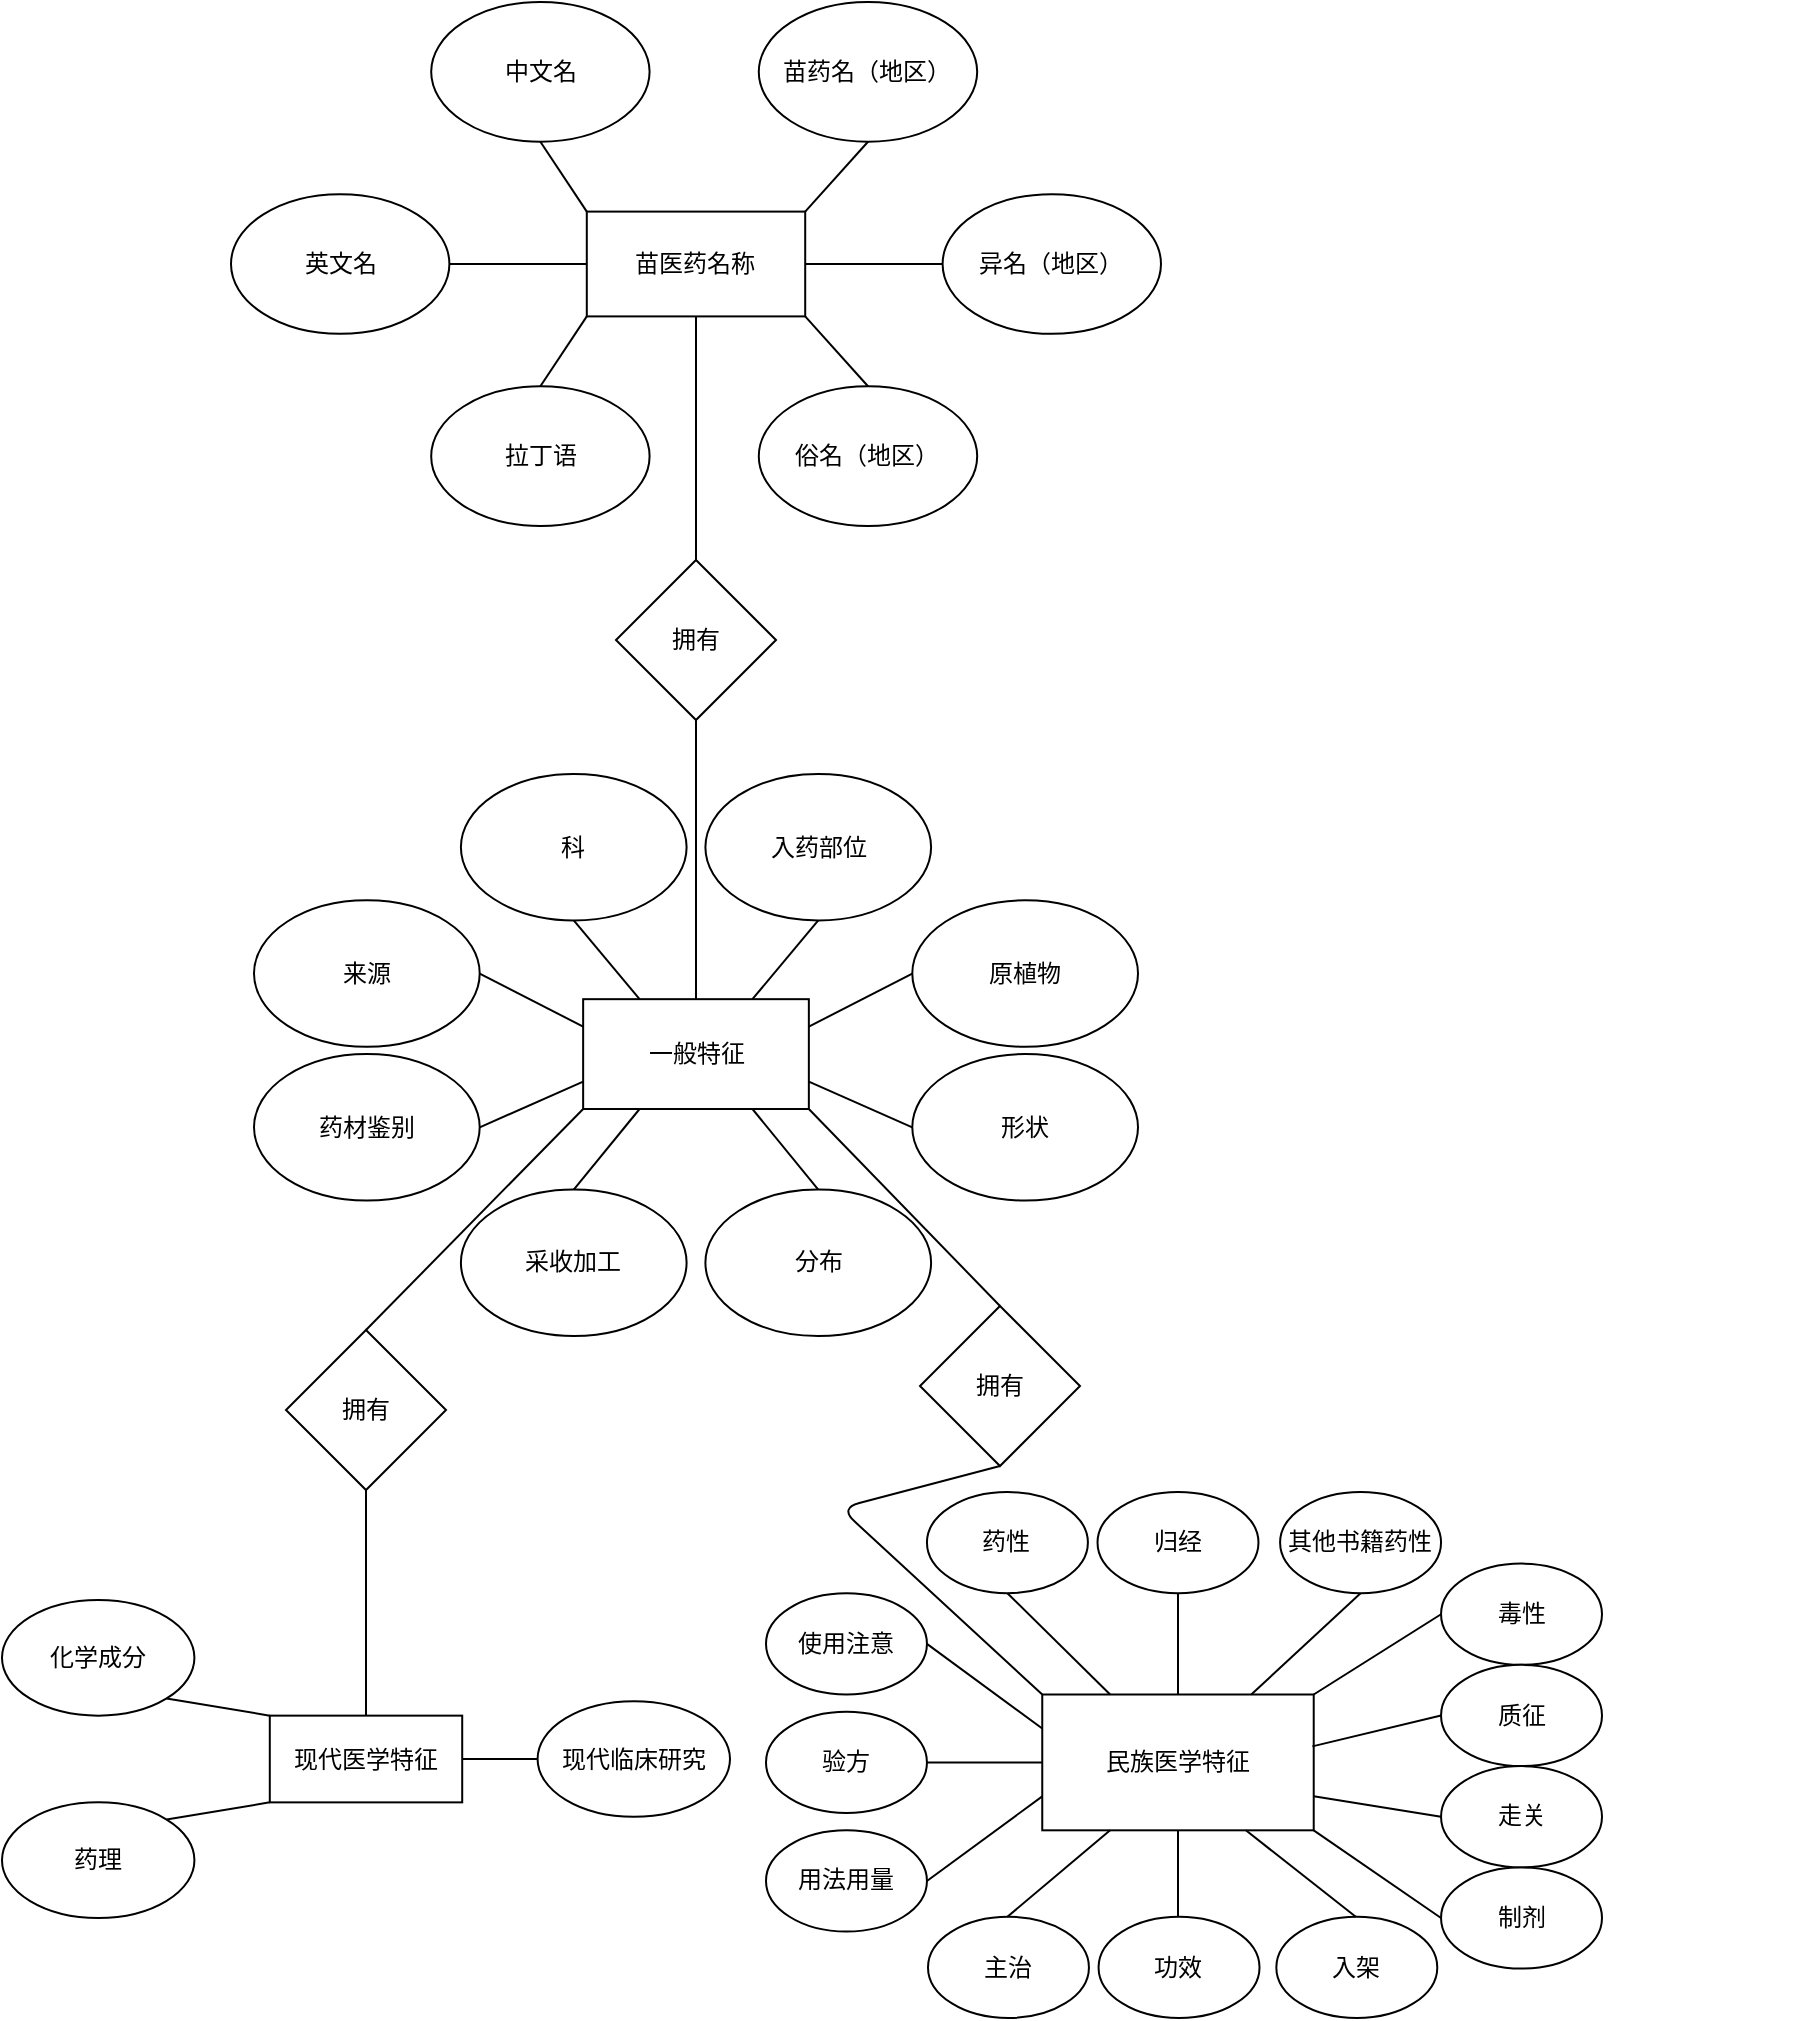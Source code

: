 <mxfile>
    <diagram id="s_7KsXJpaDy7o52G9ur8" name="第 1 页">
        <mxGraphModel dx="1208" dy="945" grid="1" gridSize="10" guides="1" tooltips="1" connect="1" arrows="1" fold="1" page="1" pageScale="1" pageWidth="827" pageHeight="1169" math="0" shadow="0">
            <root>
                <mxCell id="0"/>
                <mxCell id="1" parent="0"/>
                <mxCell id="3" value="拥有" style="rhombus;whiteSpace=wrap;html=1;" vertex="1" parent="1">
                    <mxGeometry x="330" y="309" width="80" height="80" as="geometry"/>
                </mxCell>
                <mxCell id="4" value="" style="group" vertex="1" connectable="0" parent="1">
                    <mxGeometry x="149" y="416" width="442" height="358" as="geometry"/>
                </mxCell>
                <mxCell id="5" value="一般特征" style="rounded=0;whiteSpace=wrap;html=1;" vertex="1" parent="4">
                    <mxGeometry x="164.574" y="112.583" width="112.851" height="54.919" as="geometry"/>
                </mxCell>
                <mxCell id="6" value="原植物" style="ellipse;whiteSpace=wrap;html=1;" vertex="1" parent="4">
                    <mxGeometry x="329.149" y="63.156" width="112.851" height="73.225" as="geometry"/>
                </mxCell>
                <mxCell id="7" value="入药部位" style="ellipse;whiteSpace=wrap;html=1;" vertex="1" parent="4">
                    <mxGeometry x="225.702" width="112.851" height="73.225" as="geometry"/>
                </mxCell>
                <mxCell id="8" value="科" style="ellipse;whiteSpace=wrap;html=1;" vertex="1" parent="4">
                    <mxGeometry x="103.447" width="112.851" height="73.225" as="geometry"/>
                </mxCell>
                <mxCell id="9" value="来源" style="ellipse;whiteSpace=wrap;html=1;" vertex="1" parent="4">
                    <mxGeometry y="63.156" width="112.851" height="73.225" as="geometry"/>
                </mxCell>
                <mxCell id="10" value="药材鉴别" style="ellipse;whiteSpace=wrap;html=1;" vertex="1" parent="4">
                    <mxGeometry y="140.042" width="112.851" height="73.225" as="geometry"/>
                </mxCell>
                <mxCell id="11" value="形状" style="ellipse;whiteSpace=wrap;html=1;" vertex="1" parent="4">
                    <mxGeometry x="329.149" y="140.042" width="112.851" height="73.225" as="geometry"/>
                </mxCell>
                <mxCell id="12" value="分布" style="ellipse;whiteSpace=wrap;html=1;" vertex="1" parent="4">
                    <mxGeometry x="225.702" y="207.775" width="112.851" height="73.225" as="geometry"/>
                </mxCell>
                <mxCell id="13" value="采收加工" style="ellipse;whiteSpace=wrap;html=1;" vertex="1" parent="4">
                    <mxGeometry x="103.447" y="207.775" width="112.851" height="73.225" as="geometry"/>
                </mxCell>
                <mxCell id="14" value="" style="endArrow=none;html=1;entryX=0.5;entryY=1;entryDx=0;entryDy=0;exitX=0.25;exitY=0;exitDx=0;exitDy=0;" edge="1" parent="4" source="5" target="8">
                    <mxGeometry width="50" height="50" relative="1" as="geometry">
                        <mxPoint x="137.302" y="129.974" as="sourcePoint"/>
                        <mxPoint x="184.323" y="84.208" as="targetPoint"/>
                    </mxGeometry>
                </mxCell>
                <mxCell id="15" value="" style="endArrow=none;html=1;entryX=1;entryY=0.5;entryDx=0;entryDy=0;exitX=0;exitY=0.25;exitDx=0;exitDy=0;" edge="1" parent="4" source="5" target="9">
                    <mxGeometry width="50" height="50" relative="1" as="geometry">
                        <mxPoint x="113.791" y="188.554" as="sourcePoint"/>
                        <mxPoint x="160.813" y="142.788" as="targetPoint"/>
                    </mxGeometry>
                </mxCell>
                <mxCell id="16" value="" style="endArrow=none;html=1;entryX=0;entryY=0.75;entryDx=0;entryDy=0;exitX=1;exitY=0.5;exitDx=0;exitDy=0;" edge="1" parent="4" source="10" target="5">
                    <mxGeometry width="50" height="50" relative="1" as="geometry">
                        <mxPoint x="121.315" y="208.691" as="sourcePoint"/>
                        <mxPoint x="168.336" y="162.925" as="targetPoint"/>
                    </mxGeometry>
                </mxCell>
                <mxCell id="17" value="" style="endArrow=none;html=1;entryX=0.25;entryY=1;entryDx=0;entryDy=0;exitX=0.5;exitY=0;exitDx=0;exitDy=0;" edge="1" parent="4" source="13" target="5">
                    <mxGeometry width="50" height="50" relative="1" as="geometry">
                        <mxPoint x="177.74" y="223.336" as="sourcePoint"/>
                        <mxPoint x="224.762" y="177.57" as="targetPoint"/>
                    </mxGeometry>
                </mxCell>
                <mxCell id="18" value="" style="endArrow=none;html=1;entryX=0.75;entryY=1;entryDx=0;entryDy=0;exitX=0.5;exitY=0;exitDx=0;exitDy=0;" edge="1" parent="4" source="12" target="5">
                    <mxGeometry width="50" height="50" relative="1" as="geometry">
                        <mxPoint x="204.072" y="237.98" as="sourcePoint"/>
                        <mxPoint x="251.094" y="192.215" as="targetPoint"/>
                    </mxGeometry>
                </mxCell>
                <mxCell id="19" value="" style="endArrow=none;html=1;entryX=1;entryY=0.75;entryDx=0;entryDy=0;exitX=0;exitY=0.5;exitDx=0;exitDy=0;" edge="1" parent="4" source="11" target="5">
                    <mxGeometry width="50" height="50" relative="1" as="geometry">
                        <mxPoint x="393.098" y="313.036" as="sourcePoint"/>
                        <mxPoint x="440.119" y="267.27" as="targetPoint"/>
                    </mxGeometry>
                </mxCell>
                <mxCell id="20" value="" style="endArrow=none;html=1;entryX=0;entryY=0.5;entryDx=0;entryDy=0;exitX=1;exitY=0.25;exitDx=0;exitDy=0;" edge="1" parent="4" source="5" target="6">
                    <mxGeometry width="50" height="50" relative="1" as="geometry">
                        <mxPoint x="381.813" y="311.205" as="sourcePoint"/>
                        <mxPoint x="428.834" y="265.44" as="targetPoint"/>
                    </mxGeometry>
                </mxCell>
                <mxCell id="21" value="" style="endArrow=none;html=1;entryX=0.5;entryY=1;entryDx=0;entryDy=0;exitX=0.75;exitY=0;exitDx=0;exitDy=0;" edge="1" parent="4" source="5" target="7">
                    <mxGeometry width="50" height="50" relative="1" as="geometry">
                        <mxPoint x="218.179" y="127.228" as="sourcePoint"/>
                        <mxPoint x="265.2" y="81.463" as="targetPoint"/>
                    </mxGeometry>
                </mxCell>
                <mxCell id="22" value="拥有" style="rhombus;whiteSpace=wrap;html=1;" vertex="1" parent="4">
                    <mxGeometry x="333" y="266" width="80" height="80" as="geometry"/>
                </mxCell>
                <mxCell id="23" value="" style="endArrow=none;html=1;exitX=1;exitY=1;exitDx=0;exitDy=0;entryX=0.5;entryY=0;entryDx=0;entryDy=0;" edge="1" parent="4" source="5" target="22">
                    <mxGeometry width="50" height="50" relative="1" as="geometry">
                        <mxPoint x="344" y="71" as="sourcePoint"/>
                        <mxPoint x="394" y="21" as="targetPoint"/>
                    </mxGeometry>
                </mxCell>
                <mxCell id="24" value="拥有" style="rhombus;whiteSpace=wrap;html=1;" vertex="1" parent="4">
                    <mxGeometry x="16" y="278" width="80" height="80" as="geometry"/>
                </mxCell>
                <mxCell id="25" value="" style="endArrow=none;html=1;entryX=0;entryY=1;entryDx=0;entryDy=0;exitX=0.5;exitY=0;exitDx=0;exitDy=0;" edge="1" parent="4" source="24" target="5">
                    <mxGeometry width="50" height="50" relative="1" as="geometry">
                        <mxPoint x="70" y="307" as="sourcePoint"/>
                        <mxPoint x="358" y="319" as="targetPoint"/>
                    </mxGeometry>
                </mxCell>
                <mxCell id="26" value="" style="endArrow=none;html=1;entryX=0.5;entryY=1;entryDx=0;entryDy=0;exitX=0.5;exitY=0;exitDx=0;exitDy=0;" edge="1" parent="1" source="5" target="3">
                    <mxGeometry width="50" height="50" relative="1" as="geometry">
                        <mxPoint x="363" y="398" as="sourcePoint"/>
                        <mxPoint x="413" y="348" as="targetPoint"/>
                    </mxGeometry>
                </mxCell>
                <mxCell id="27" value="" style="group" vertex="1" connectable="0" parent="1">
                    <mxGeometry x="23" y="829" width="364" height="159" as="geometry"/>
                </mxCell>
                <mxCell id="28" value="现代医学特征" style="rounded=0;whiteSpace=wrap;html=1;container=0;" vertex="1" parent="27">
                    <mxGeometry x="133.894" y="57.818" width="96.211" height="43.364" as="geometry"/>
                </mxCell>
                <mxCell id="29" value="化学成分" style="ellipse;whiteSpace=wrap;html=1;container=0;" vertex="1" parent="27">
                    <mxGeometry width="96.211" height="57.818" as="geometry"/>
                </mxCell>
                <mxCell id="30" value="药理" style="ellipse;whiteSpace=wrap;html=1;container=0;" vertex="1" parent="27">
                    <mxGeometry y="101.182" width="96.211" height="57.818" as="geometry"/>
                </mxCell>
                <mxCell id="31" value="现代临床研究" style="ellipse;whiteSpace=wrap;html=1;container=0;" vertex="1" parent="27">
                    <mxGeometry x="267.789" y="50.591" width="96.211" height="57.818" as="geometry"/>
                </mxCell>
                <mxCell id="32" value="" style="endArrow=none;html=1;entryX=1;entryY=1;entryDx=0;entryDy=0;exitX=0;exitY=0;exitDx=0;exitDy=0;" edge="1" parent="27" source="28" target="29">
                    <mxGeometry width="50" height="50" relative="1" as="geometry">
                        <mxPoint x="117.859" y="56.373" as="sourcePoint"/>
                        <mxPoint x="313.489" y="7.95" as="targetPoint"/>
                    </mxGeometry>
                </mxCell>
                <mxCell id="33" value="" style="endArrow=none;html=1;entryX=0;entryY=1;entryDx=0;entryDy=0;exitX=1;exitY=0;exitDx=0;exitDy=0;" edge="1" parent="27" source="30" target="28">
                    <mxGeometry width="50" height="50" relative="1" as="geometry">
                        <mxPoint x="159.551" y="174.177" as="sourcePoint"/>
                        <mxPoint x="199.639" y="138.041" as="targetPoint"/>
                    </mxGeometry>
                </mxCell>
                <mxCell id="34" value="" style="endArrow=none;html=1;entryX=0;entryY=0.5;entryDx=0;entryDy=0;exitX=1;exitY=0.5;exitDx=0;exitDy=0;" edge="1" parent="27" source="28" target="31">
                    <mxGeometry width="50" height="50" relative="1" as="geometry">
                        <mxPoint x="224.493" y="165.505" as="sourcePoint"/>
                        <mxPoint x="264.581" y="129.368" as="targetPoint"/>
                    </mxGeometry>
                </mxCell>
                <mxCell id="35" value="" style="endArrow=none;html=1;entryX=0.5;entryY=1;entryDx=0;entryDy=0;exitX=0.5;exitY=0;exitDx=0;exitDy=0;" edge="1" parent="1" source="28" target="24">
                    <mxGeometry width="50" height="50" relative="1" as="geometry">
                        <mxPoint x="379" y="826" as="sourcePoint"/>
                        <mxPoint x="429" y="776" as="targetPoint"/>
                    </mxGeometry>
                </mxCell>
                <mxCell id="36" value="" style="group" vertex="1" connectable="0" parent="1">
                    <mxGeometry x="137.5" y="30" width="465" height="262" as="geometry"/>
                </mxCell>
                <mxCell id="37" value="苗医药名称" style="rounded=0;whiteSpace=wrap;html=1;container=0;" vertex="1" parent="36">
                    <mxGeometry x="177.901" y="104.8" width="109.198" height="52.4" as="geometry"/>
                </mxCell>
                <mxCell id="38" value="中文名" style="ellipse;whiteSpace=wrap;html=1;container=0;" vertex="1" parent="36">
                    <mxGeometry x="100.098" width="109.198" height="69.867" as="geometry"/>
                </mxCell>
                <mxCell id="39" value="英文名" style="ellipse;whiteSpace=wrap;html=1;container=0;" vertex="1" parent="36">
                    <mxGeometry y="96.067" width="109.198" height="69.867" as="geometry"/>
                </mxCell>
                <mxCell id="40" value="拉丁语" style="ellipse;whiteSpace=wrap;html=1;container=0;" vertex="1" parent="36">
                    <mxGeometry x="100.098" y="192.133" width="109.198" height="69.867" as="geometry"/>
                </mxCell>
                <mxCell id="41" value="异名（地区）" style="ellipse;whiteSpace=wrap;html=1;container=0;" vertex="1" parent="36">
                    <mxGeometry x="355.802" y="96.067" width="109.198" height="69.867" as="geometry"/>
                </mxCell>
                <mxCell id="42" value="俗名（地区）" style="ellipse;whiteSpace=wrap;html=1;container=0;" vertex="1" parent="36">
                    <mxGeometry x="263.894" y="192.133" width="109.198" height="69.867" as="geometry"/>
                </mxCell>
                <mxCell id="43" value="苗药名（地区）" style="ellipse;whiteSpace=wrap;html=1;container=0;" vertex="1" parent="36">
                    <mxGeometry x="263.894" width="109.198" height="69.867" as="geometry"/>
                </mxCell>
                <mxCell id="44" value="" style="endArrow=none;html=1;entryX=0.5;entryY=1;entryDx=0;entryDy=0;exitX=0;exitY=0;exitDx=0;exitDy=0;" edge="1" parent="36" source="37" target="38">
                    <mxGeometry width="50" height="50" relative="1" as="geometry">
                        <mxPoint x="209.295" y="113.533" as="sourcePoint"/>
                        <mxPoint x="254.795" y="69.867" as="targetPoint"/>
                    </mxGeometry>
                </mxCell>
                <mxCell id="45" value="" style="endArrow=none;html=1;exitX=1;exitY=0;exitDx=0;exitDy=0;entryX=0.5;entryY=1;entryDx=0;entryDy=0;" edge="1" parent="36" source="37" target="43">
                    <mxGeometry width="50" height="50" relative="1" as="geometry">
                        <mxPoint x="318.493" y="113.533" as="sourcePoint"/>
                        <mxPoint x="363.992" y="69.867" as="targetPoint"/>
                    </mxGeometry>
                </mxCell>
                <mxCell id="46" value="" style="endArrow=none;html=1;exitX=1;exitY=0.5;exitDx=0;exitDy=0;entryX=0;entryY=0.5;entryDx=0;entryDy=0;" edge="1" parent="36" source="39" target="37">
                    <mxGeometry width="50" height="50" relative="1" as="geometry">
                        <mxPoint x="118.297" y="183.4" as="sourcePoint"/>
                        <mxPoint x="163.796" y="139.733" as="targetPoint"/>
                    </mxGeometry>
                </mxCell>
                <mxCell id="47" value="" style="endArrow=none;html=1;exitX=1;exitY=0.5;exitDx=0;exitDy=0;entryX=0;entryY=0.5;entryDx=0;entryDy=0;" edge="1" parent="36" source="37" target="41">
                    <mxGeometry width="50" height="50" relative="1" as="geometry">
                        <mxPoint x="318.493" y="165.933" as="sourcePoint"/>
                        <mxPoint x="363.992" y="122.267" as="targetPoint"/>
                    </mxGeometry>
                </mxCell>
                <mxCell id="48" value="" style="endArrow=none;html=1;entryX=0;entryY=1;entryDx=0;entryDy=0;exitX=0.5;exitY=0;exitDx=0;exitDy=0;" edge="1" parent="36" source="40" target="37">
                    <mxGeometry width="50" height="50" relative="1" as="geometry">
                        <mxPoint x="154.697" y="192.133" as="sourcePoint"/>
                        <mxPoint x="191.096" y="165.933" as="targetPoint"/>
                    </mxGeometry>
                </mxCell>
                <mxCell id="49" value="" style="endArrow=none;html=1;entryX=1;entryY=1;entryDx=0;entryDy=0;exitX=0.5;exitY=0;exitDx=0;exitDy=0;" edge="1" parent="36" source="42" target="37">
                    <mxGeometry width="50" height="50" relative="1" as="geometry">
                        <mxPoint x="363.992" y="218.333" as="sourcePoint"/>
                        <mxPoint x="409.491" y="174.667" as="targetPoint"/>
                    </mxGeometry>
                </mxCell>
                <mxCell id="50" value="" style="group" vertex="1" connectable="0" parent="1">
                    <mxGeometry x="501" y="750" width="418" height="263" as="geometry"/>
                </mxCell>
                <mxCell id="51" value="" style="group" vertex="1" connectable="0" parent="50">
                    <mxGeometry x="-15.003" y="237.376" width="254.644" height="50.624" as="geometry"/>
                </mxCell>
                <mxCell id="52" value="入架" style="ellipse;whiteSpace=wrap;html=1;" vertex="1" parent="51">
                    <mxGeometry x="174.167" width="80.477" height="50.624" as="geometry"/>
                </mxCell>
                <mxCell id="53" value="功效" style="ellipse;whiteSpace=wrap;html=1;" vertex="1" parent="51">
                    <mxGeometry x="85.282" width="80.477" height="50.624" as="geometry"/>
                </mxCell>
                <mxCell id="54" value="主治" style="ellipse;whiteSpace=wrap;html=1;" vertex="1" parent="51">
                    <mxGeometry width="80.477" height="50.624" as="geometry"/>
                </mxCell>
                <mxCell id="55" value="民族医学特征" style="rounded=0;whiteSpace=wrap;html=1;" vertex="1" parent="50">
                    <mxGeometry x="42.132" y="126.249" width="135.73" height="67.911" as="geometry"/>
                </mxCell>
                <mxCell id="56" value="药性" style="ellipse;whiteSpace=wrap;html=1;" vertex="1" parent="50">
                    <mxGeometry x="-15.523" y="25" width="80.477" height="50.624" as="geometry"/>
                </mxCell>
                <mxCell id="57" value="归经" style="ellipse;whiteSpace=wrap;html=1;" vertex="1" parent="50">
                    <mxGeometry x="69.759" y="25" width="80.477" height="50.624" as="geometry"/>
                </mxCell>
                <mxCell id="58" value="制剂" style="ellipse;whiteSpace=wrap;html=1;" vertex="1" parent="50">
                    <mxGeometry x="241.523" y="212.681" width="80.477" height="50.624" as="geometry"/>
                </mxCell>
                <mxCell id="59" value="其他书籍药性" style="ellipse;whiteSpace=wrap;html=1;" vertex="1" parent="50">
                    <mxGeometry x="161.046" y="25" width="80.477" height="50.624" as="geometry"/>
                </mxCell>
                <mxCell id="60" value="毒性" style="ellipse;whiteSpace=wrap;html=1;" vertex="1" parent="50">
                    <mxGeometry x="241.523" y="60.808" width="80.477" height="50.624" as="geometry"/>
                </mxCell>
                <mxCell id="61" value="用法用量" style="ellipse;whiteSpace=wrap;html=1;" vertex="1" parent="50">
                    <mxGeometry x="-96" y="194.16" width="80.477" height="50.624" as="geometry"/>
                </mxCell>
                <mxCell id="62" value="验方" style="ellipse;whiteSpace=wrap;html=1;" vertex="1" parent="50">
                    <mxGeometry x="-96" y="134.892" width="80.477" height="50.624" as="geometry"/>
                </mxCell>
                <mxCell id="63" value="使用注意" style="ellipse;whiteSpace=wrap;html=1;" vertex="1" parent="50">
                    <mxGeometry x="-96" y="75.624" width="80.477" height="50.624" as="geometry"/>
                </mxCell>
                <mxCell id="64" value="质征" style="ellipse;whiteSpace=wrap;html=1;" vertex="1" parent="50">
                    <mxGeometry x="241.523" y="111.432" width="80.477" height="50.624" as="geometry"/>
                </mxCell>
                <mxCell id="65" value="走关" style="ellipse;whiteSpace=wrap;html=1;" vertex="1" parent="50">
                    <mxGeometry x="241.523" y="162.056" width="80.477" height="50.624" as="geometry"/>
                </mxCell>
                <mxCell id="66" value="" style="endArrow=none;html=1;entryX=0.5;entryY=1;entryDx=0;entryDy=0;exitX=0.25;exitY=0;exitDx=0;exitDy=0;" edge="1" parent="50" source="55" target="56">
                    <mxGeometry width="50" height="50" relative="1" as="geometry">
                        <mxPoint x="-50.356" y="428.761" as="sourcePoint"/>
                        <mxPoint x="9.701" y="367.023" as="targetPoint"/>
                    </mxGeometry>
                </mxCell>
                <mxCell id="67" value="" style="endArrow=none;html=1;entryX=0.5;entryY=1;entryDx=0;entryDy=0;exitX=0.5;exitY=0;exitDx=0;exitDy=0;" edge="1" parent="50" source="55" target="57">
                    <mxGeometry width="50" height="50" relative="1" as="geometry">
                        <mxPoint x="106.994" y="144.77" as="sourcePoint"/>
                        <mxPoint x="167.052" y="83.033" as="targetPoint"/>
                    </mxGeometry>
                </mxCell>
                <mxCell id="68" value="" style="endArrow=none;html=1;entryX=0.5;entryY=1;entryDx=0;entryDy=0;" edge="1" parent="50" source="55" target="59">
                    <mxGeometry width="50" height="50" relative="1" as="geometry">
                        <mxPoint x="122.609" y="433.7" as="sourcePoint"/>
                        <mxPoint x="182.667" y="371.962" as="targetPoint"/>
                    </mxGeometry>
                </mxCell>
                <mxCell id="69" value="" style="endArrow=none;html=1;entryX=0.5;entryY=1;entryDx=0;entryDy=0;exitX=0.5;exitY=0;exitDx=0;exitDy=0;" edge="1" parent="50" target="55">
                    <mxGeometry width="50" height="50" relative="1" as="geometry">
                        <mxPoint x="109.997" y="237.376" as="sourcePoint"/>
                        <mxPoint x="108.195" y="427.526" as="targetPoint"/>
                    </mxGeometry>
                </mxCell>
                <mxCell id="70" value="" style="endArrow=none;html=1;entryX=0.25;entryY=1;entryDx=0;entryDy=0;exitX=0.5;exitY=0;exitDx=0;exitDy=0;" edge="1" parent="50" target="55">
                    <mxGeometry width="50" height="50" relative="1" as="geometry">
                        <mxPoint x="24.716" y="237.376" as="sourcePoint"/>
                        <mxPoint x="21.713" y="344.798" as="targetPoint"/>
                    </mxGeometry>
                </mxCell>
                <mxCell id="71" value="" style="endArrow=none;html=1;entryX=0.75;entryY=1;entryDx=0;entryDy=0;exitX=0.5;exitY=0;exitDx=0;exitDy=0;" edge="1" parent="50" target="55">
                    <mxGeometry width="50" height="50" relative="1" as="geometry">
                        <mxPoint x="198.882" y="237.376" as="sourcePoint"/>
                        <mxPoint x="216.299" y="341.094" as="targetPoint"/>
                    </mxGeometry>
                </mxCell>
                <mxCell id="72" value="" style="endArrow=none;html=1;entryX=1;entryY=0.5;entryDx=0;entryDy=0;exitX=0;exitY=0.25;exitDx=0;exitDy=0;" edge="1" parent="50" source="55" target="63">
                    <mxGeometry width="50" height="50" relative="1" as="geometry">
                        <mxPoint x="-20.328" y="425.056" as="sourcePoint"/>
                        <mxPoint x="39.73" y="363.319" as="targetPoint"/>
                    </mxGeometry>
                </mxCell>
                <mxCell id="73" value="" style="endArrow=none;html=1;entryX=0;entryY=0.5;entryDx=0;entryDy=0;exitX=1;exitY=0.5;exitDx=0;exitDy=0;" edge="1" parent="50" source="62" target="55">
                    <mxGeometry width="50" height="50" relative="1" as="geometry">
                        <mxPoint x="-69.575" y="388.014" as="sourcePoint"/>
                        <mxPoint x="-9.517" y="326.277" as="targetPoint"/>
                    </mxGeometry>
                </mxCell>
                <mxCell id="74" value="" style="endArrow=none;html=1;entryX=0;entryY=0.75;entryDx=0;entryDy=0;exitX=1;exitY=0.5;exitDx=0;exitDy=0;" edge="1" parent="50" source="61" target="55">
                    <mxGeometry width="50" height="50" relative="1" as="geometry">
                        <mxPoint x="-52.759" y="379.371" as="sourcePoint"/>
                        <mxPoint x="7.299" y="317.634" as="targetPoint"/>
                    </mxGeometry>
                </mxCell>
                <mxCell id="75" value="" style="endArrow=none;html=1;entryX=0;entryY=0.5;entryDx=0;entryDy=0;exitX=1;exitY=0;exitDx=0;exitDy=0;" edge="1" parent="50" source="55" target="60">
                    <mxGeometry width="50" height="50" relative="1" as="geometry">
                        <mxPoint x="199.483" y="406.535" as="sourcePoint"/>
                        <mxPoint x="259.54" y="344.798" as="targetPoint"/>
                    </mxGeometry>
                </mxCell>
                <mxCell id="76" value="" style="endArrow=none;html=1;entryX=0;entryY=0.5;entryDx=0;entryDy=0;exitX=0.995;exitY=0.382;exitDx=0;exitDy=0;exitPerimeter=0;" edge="1" parent="50" source="55" target="64">
                    <mxGeometry width="50" height="50" relative="1" as="geometry">
                        <mxPoint x="163.448" y="392.953" as="sourcePoint"/>
                        <mxPoint x="223.506" y="331.216" as="targetPoint"/>
                    </mxGeometry>
                </mxCell>
                <mxCell id="77" value="" style="endArrow=none;html=1;entryX=0;entryY=0.5;entryDx=0;entryDy=0;exitX=1;exitY=0.75;exitDx=0;exitDy=0;" edge="1" parent="50" source="55" target="65">
                    <mxGeometry width="50" height="50" relative="1" as="geometry">
                        <mxPoint x="108.195" y="383.075" as="sourcePoint"/>
                        <mxPoint x="168.253" y="321.338" as="targetPoint"/>
                    </mxGeometry>
                </mxCell>
                <mxCell id="78" value="" style="endArrow=none;html=1;entryX=1;entryY=1;entryDx=0;entryDy=0;exitX=0;exitY=0.5;exitDx=0;exitDy=0;" edge="1" parent="50" source="58" target="55">
                    <mxGeometry width="50" height="50" relative="1" as="geometry">
                        <mxPoint x="167.052" y="432.465" as="sourcePoint"/>
                        <mxPoint x="227.109" y="370.728" as="targetPoint"/>
                    </mxGeometry>
                </mxCell>
                <mxCell id="79" value="" style="endArrow=none;html=1;entryX=0.5;entryY=1;entryDx=0;entryDy=0;exitX=0.5;exitY=0;exitDx=0;exitDy=0;" edge="1" parent="1" source="3" target="37">
                    <mxGeometry width="50" height="50" relative="1" as="geometry">
                        <mxPoint x="482" y="362" as="sourcePoint"/>
                        <mxPoint x="532" y="312" as="targetPoint"/>
                    </mxGeometry>
                </mxCell>
                <mxCell id="80" value="" style="endArrow=none;html=1;entryX=0.5;entryY=1;entryDx=0;entryDy=0;exitX=0;exitY=0;exitDx=0;exitDy=0;" edge="1" parent="1" source="55" target="22">
                    <mxGeometry width="50" height="50" relative="1" as="geometry">
                        <mxPoint x="414" y="812" as="sourcePoint"/>
                        <mxPoint x="464" y="762" as="targetPoint"/>
                        <Array as="points">
                            <mxPoint x="442" y="783"/>
                        </Array>
                    </mxGeometry>
                </mxCell>
            </root>
        </mxGraphModel>
    </diagram>
</mxfile>